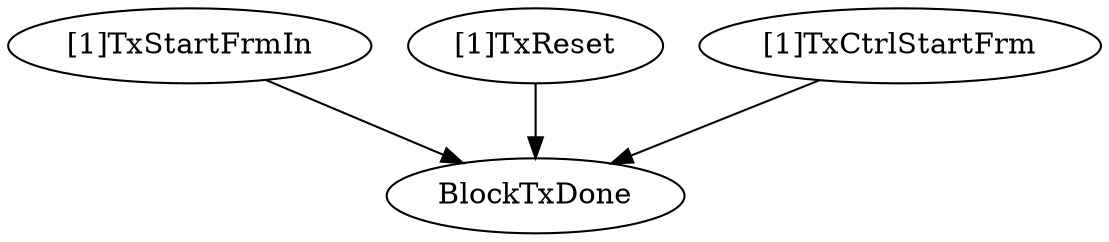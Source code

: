strict digraph "" {
	BlockTxDone	 [complexity=0,
		importance=0.0320071232489,
		rank=0.0];
	"[1]TxStartFrmIn"	 [complexity=1,
		importance=0.050347569996,
		rank=0.050347569996];
	"[1]TxStartFrmIn" -> BlockTxDone;
	"[1]TxReset"	 [complexity=1,
		importance=0.114361816494,
		rank=0.114361816494];
	"[1]TxReset" -> BlockTxDone;
	"[1]TxCtrlStartFrm"	 [complexity=1,
		importance=0.129329533619,
		rank=0.129329533619];
	"[1]TxCtrlStartFrm" -> BlockTxDone;
}

